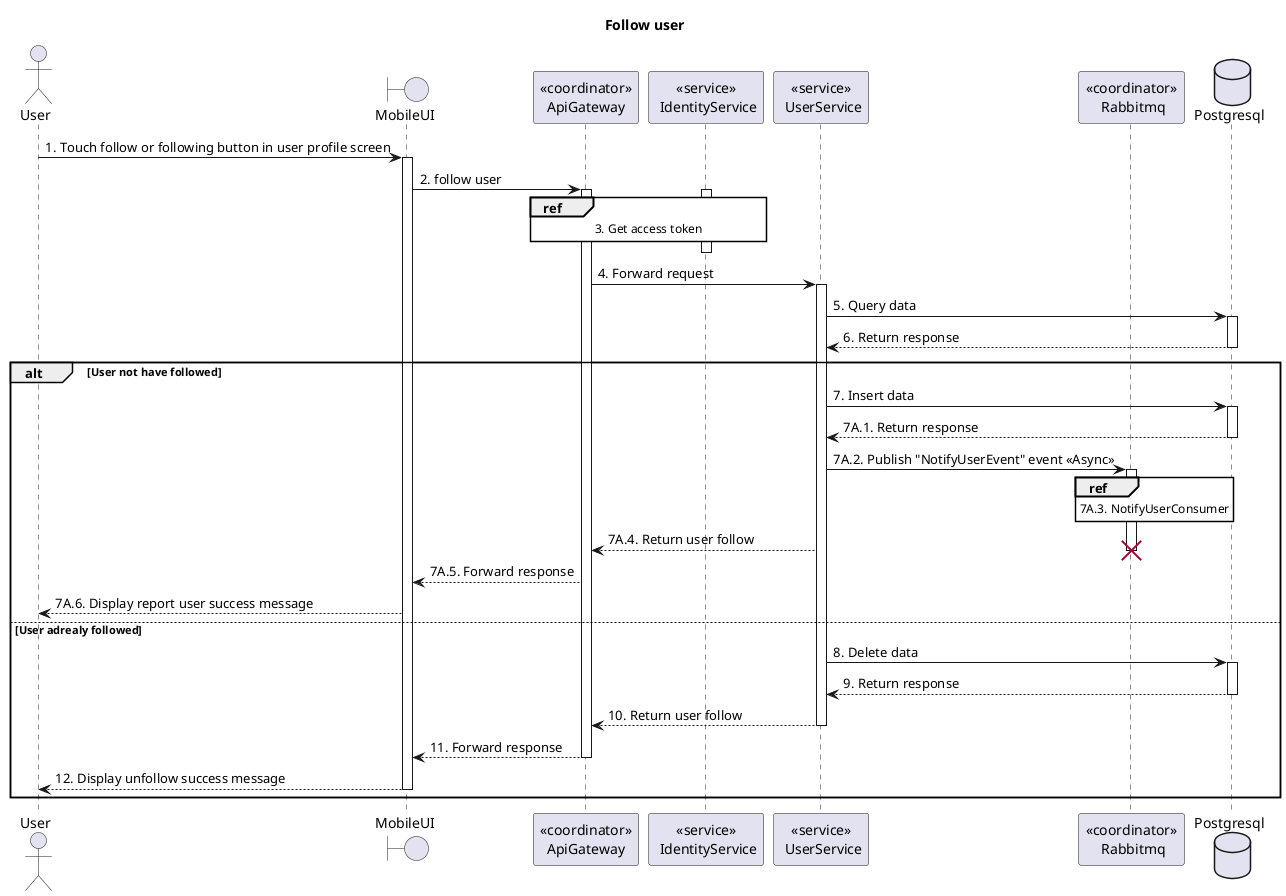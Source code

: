 @startuml Sequence
title "Follow user"

' Style section
<style>
  sequenceDiagram {
    reference {
      BackGroundColor white
    }
}
</style>

actor User
boundary MobileUI
participant "<<coordinator>>\nApiGateway" as ApiGateway
participant "<<service>>\n IdentityService" as IdentityService
participant "<<service>>\n UserService" as UserService
participant "<<coordinator>>\n Rabbitmq" as Rabbitmq
database Postgresql

User -> MobileUI ++: 1. Touch follow or following button in user profile screen
MobileUI -> ApiGateway ++: 2. follow user

activate IdentityService
ref over ApiGateway, IdentityService: 3. Get access token
ApiGateway -[hidden]-> IdentityService
deactivate IdentityService

ApiGateway -> UserService ++: 4. Forward request

UserService -> Postgresql++: 5. Query data
UserService <-- Postgresql--: 6. Return response
alt User not have followed
  UserService -> Postgresql++: 7. Insert data
  UserService <-- Postgresql--: 7A.1. Return response
  UserService -> Rabbitmq: 7A.2. Publish "NotifyUserEvent" event <<Async>>
  activate Rabbitmq
  ref over Rabbitmq: 7A.3. NotifyUserConsumer
  ApiGateway <-- UserService: 7A.4. Return user follow
  destroy Rabbitmq
  MobileUI <-- ApiGateway: 7A.5. Forward response
  User <-- MobileUI: 7A.6. Display report user success message
else User adrealy followed
  UserService -> Postgresql++: 8. Delete data
  UserService <-- Postgresql--: 9. Return response
  ApiGateway <-- UserService--: 10. Return user follow
  MobileUI <-- ApiGateway--: 11. Forward response
  User <-- MobileUI--: 12. Display unfollow success message
end alt
@enduml